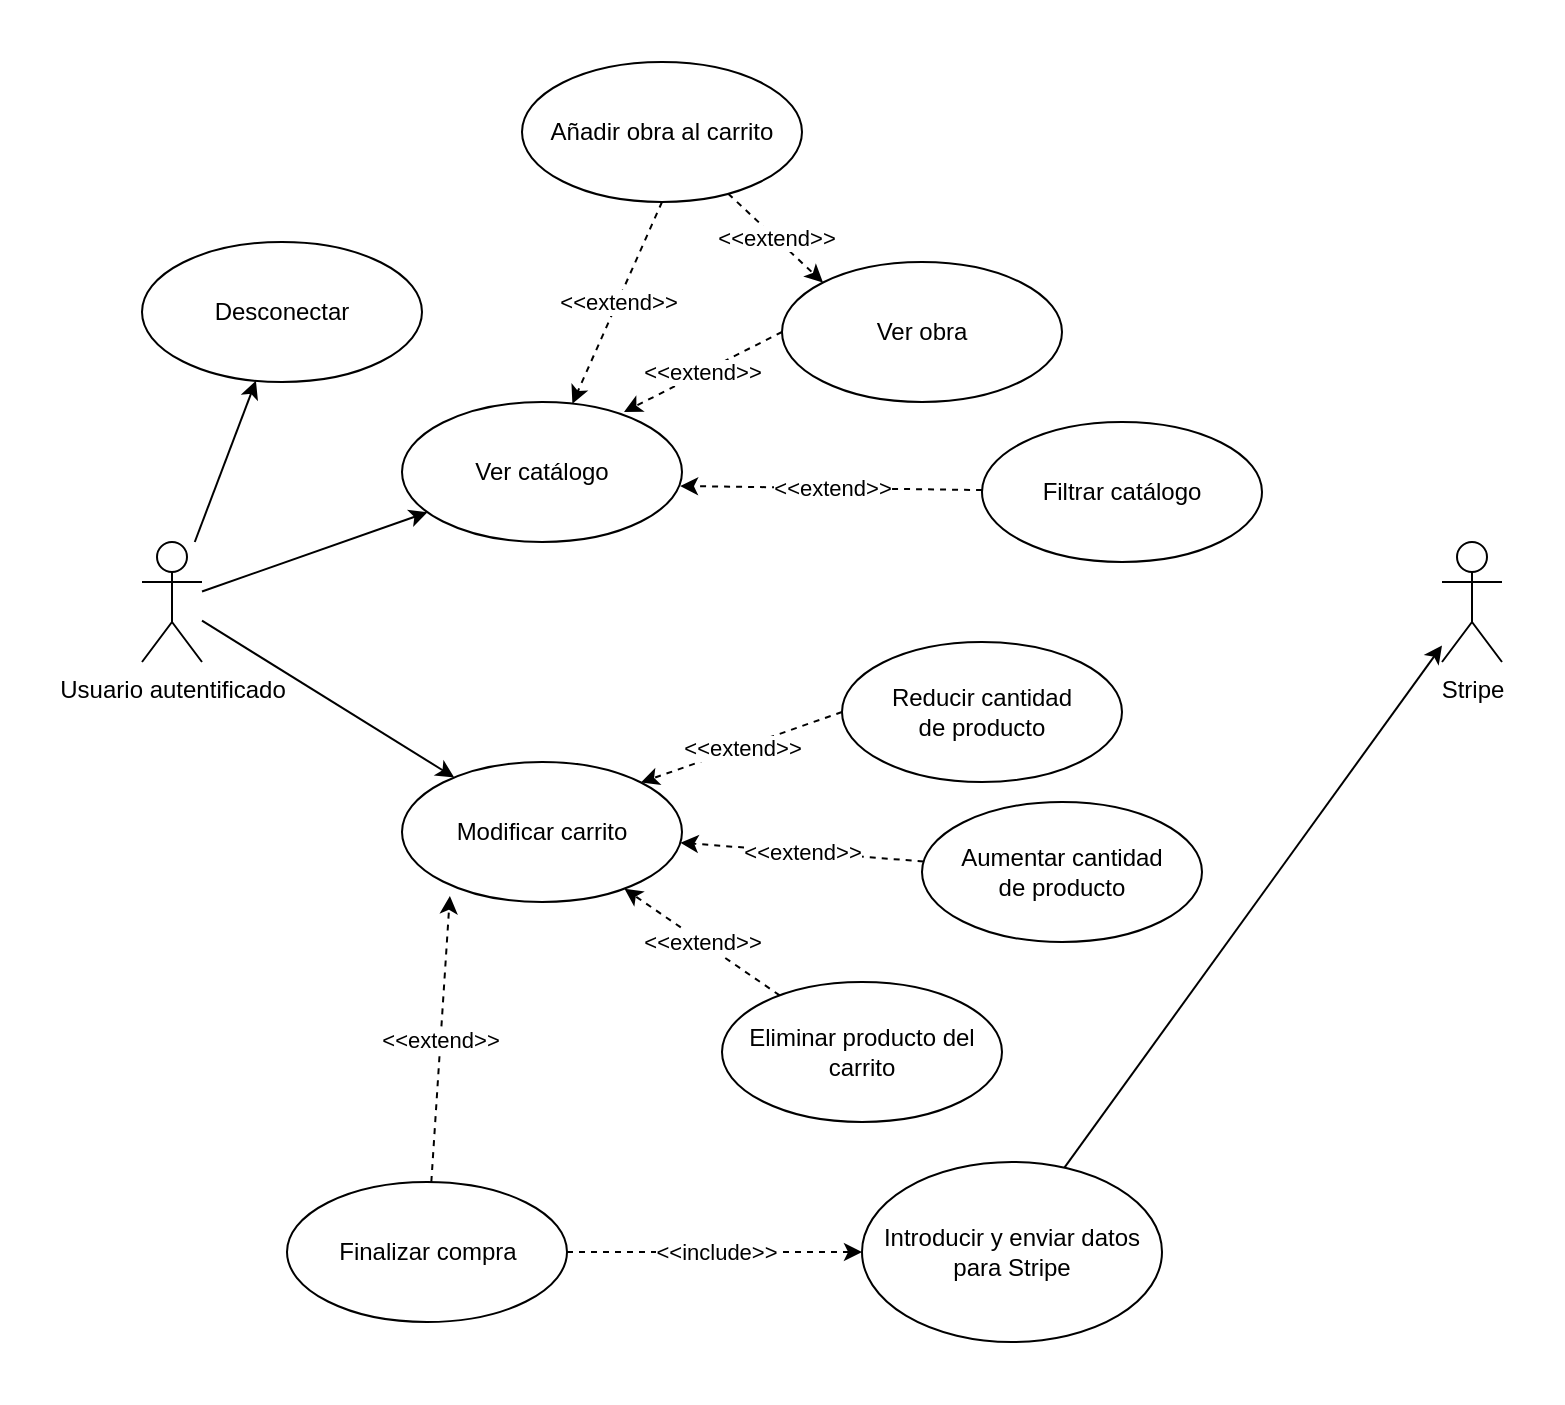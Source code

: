 <mxfile version="16.6.4" type="device"><diagram id="enj2Ki4xxB1s54mM9wfX" name="Page-1"><mxGraphModel dx="2370" dy="1348" grid="1" gridSize="10" guides="1" tooltips="1" connect="1" arrows="1" fold="1" page="0" pageScale="1" pageWidth="827" pageHeight="1169" math="0" shadow="0"><root><mxCell id="0"/><mxCell id="1" parent="0"/><mxCell id="XtkYdXgjwNQGBtmLthZF-17" value="" style="shape=table;startSize=0;container=1;collapsible=0;childLayout=tableLayout;fillColor=none;strokeColor=none;" parent="1" vertex="1"><mxGeometry x="-40" width="780" height="700" as="geometry"/></mxCell><mxCell id="XtkYdXgjwNQGBtmLthZF-18" value="" style="shape=partialRectangle;collapsible=0;dropTarget=0;fillColor=none;top=0;left=0;bottom=0;right=0;points=[[0,0.5],[1,0.5]];portConstraint=eastwest;" parent="XtkYdXgjwNQGBtmLthZF-17" vertex="1"><mxGeometry width="780" height="700" as="geometry"/></mxCell><mxCell id="XtkYdXgjwNQGBtmLthZF-19" value="" style="shape=partialRectangle;html=1;whiteSpace=wrap;connectable=0;overflow=hidden;fillColor=none;top=0;left=0;bottom=0;right=0;pointerEvents=1;" parent="XtkYdXgjwNQGBtmLthZF-18" vertex="1"><mxGeometry width="780" height="700" as="geometry"><mxRectangle width="780" height="700" as="alternateBounds"/></mxGeometry></mxCell><mxCell id="UT5AsWOFuE4O_851xlFp-1" value="Desconectar" style="ellipse;whiteSpace=wrap;html=1;" parent="1" vertex="1"><mxGeometry x="30" y="120" width="140" height="70" as="geometry"/></mxCell><mxCell id="UT5AsWOFuE4O_851xlFp-10" style="rounded=0;orthogonalLoop=1;jettySize=auto;html=1;" parent="1" source="UT5AsWOFuE4O_851xlFp-2" target="UT5AsWOFuE4O_851xlFp-1" edge="1"><mxGeometry relative="1" as="geometry"/></mxCell><mxCell id="UT5AsWOFuE4O_851xlFp-11" style="edgeStyle=none;rounded=0;orthogonalLoop=1;jettySize=auto;html=1;" parent="1" source="UT5AsWOFuE4O_851xlFp-2" target="UT5AsWOFuE4O_851xlFp-4" edge="1"><mxGeometry relative="1" as="geometry"/></mxCell><mxCell id="XtkYdXgjwNQGBtmLthZF-5" style="edgeStyle=none;rounded=0;orthogonalLoop=1;jettySize=auto;html=1;" parent="1" source="UT5AsWOFuE4O_851xlFp-2" target="XtkYdXgjwNQGBtmLthZF-4" edge="1"><mxGeometry relative="1" as="geometry"/></mxCell><mxCell id="UT5AsWOFuE4O_851xlFp-2" value="Usuario autentificado" style="shape=umlActor;verticalLabelPosition=bottom;verticalAlign=top;html=1;" parent="1" vertex="1"><mxGeometry x="30" y="270" width="30" height="60" as="geometry"/></mxCell><mxCell id="UT5AsWOFuE4O_851xlFp-12" value="&amp;lt;&amp;lt;extend&amp;gt;&amp;gt;" style="edgeStyle=none;rounded=0;orthogonalLoop=1;jettySize=auto;html=1;dashed=1;entryX=0.993;entryY=0.6;entryDx=0;entryDy=0;entryPerimeter=0;" parent="1" source="UT5AsWOFuE4O_851xlFp-8" target="UT5AsWOFuE4O_851xlFp-4" edge="1"><mxGeometry relative="1" as="geometry"><mxPoint x="370" y="340" as="targetPoint"/></mxGeometry></mxCell><mxCell id="UT5AsWOFuE4O_851xlFp-18" value="&amp;lt;&amp;lt;extend&amp;gt;&amp;gt;" style="edgeStyle=none;rounded=0;orthogonalLoop=1;jettySize=auto;html=1;dashed=1;exitX=0;exitY=0.5;exitDx=0;exitDy=0;entryX=0.793;entryY=0.071;entryDx=0;entryDy=0;entryPerimeter=0;" parent="1" source="UT5AsWOFuE4O_851xlFp-16" target="UT5AsWOFuE4O_851xlFp-4" edge="1"><mxGeometry relative="1" as="geometry"><mxPoint x="390" y="280" as="targetPoint"/></mxGeometry></mxCell><mxCell id="XtkYdXgjwNQGBtmLthZF-2" value="&amp;lt;&amp;lt;extend&amp;gt;&amp;gt;" style="rounded=0;orthogonalLoop=1;jettySize=auto;html=1;dashed=1;exitX=0.5;exitY=1;exitDx=0;exitDy=0;" parent="1" source="XtkYdXgjwNQGBtmLthZF-1" target="UT5AsWOFuE4O_851xlFp-4" edge="1"><mxGeometry relative="1" as="geometry"><mxPoint x="400" y="170" as="targetPoint"/></mxGeometry></mxCell><mxCell id="UT5AsWOFuE4O_851xlFp-4" value="Ver catálogo" style="ellipse;whiteSpace=wrap;html=1;" parent="1" vertex="1"><mxGeometry x="160" y="200" width="140" height="70" as="geometry"/></mxCell><mxCell id="UT5AsWOFuE4O_851xlFp-8" value="Filtrar catálogo" style="ellipse;whiteSpace=wrap;html=1;" parent="1" vertex="1"><mxGeometry x="450" y="210" width="140" height="70" as="geometry"/></mxCell><mxCell id="UT5AsWOFuE4O_851xlFp-16" value="Ver obra" style="ellipse;whiteSpace=wrap;html=1;" parent="1" vertex="1"><mxGeometry x="350" y="130" width="140" height="70" as="geometry"/></mxCell><mxCell id="XtkYdXgjwNQGBtmLthZF-3" value="&amp;lt;&amp;lt;extend&amp;gt;&amp;gt;" style="edgeStyle=none;rounded=0;orthogonalLoop=1;jettySize=auto;html=1;entryX=0;entryY=0;entryDx=0;entryDy=0;dashed=1;" parent="1" source="XtkYdXgjwNQGBtmLthZF-1" target="UT5AsWOFuE4O_851xlFp-16" edge="1"><mxGeometry relative="1" as="geometry"/></mxCell><mxCell id="XtkYdXgjwNQGBtmLthZF-1" value="Añadir obra al carrito" style="ellipse;whiteSpace=wrap;html=1;" parent="1" vertex="1"><mxGeometry x="220" y="30" width="140" height="70" as="geometry"/></mxCell><mxCell id="XtkYdXgjwNQGBtmLthZF-7" value="&amp;lt;&amp;lt;extend&amp;gt;&amp;gt;" style="edgeStyle=none;rounded=0;orthogonalLoop=1;jettySize=auto;html=1;dashed=1;exitX=0;exitY=0.5;exitDx=0;exitDy=0;entryX=1;entryY=0;entryDx=0;entryDy=0;" parent="1" source="XtkYdXgjwNQGBtmLthZF-6" target="XtkYdXgjwNQGBtmLthZF-4" edge="1"><mxGeometry relative="1" as="geometry"><mxPoint x="340" y="410" as="targetPoint"/></mxGeometry></mxCell><mxCell id="XtkYdXgjwNQGBtmLthZF-4" value="Modificar carrito" style="ellipse;whiteSpace=wrap;html=1;" parent="1" vertex="1"><mxGeometry x="160" y="380" width="140" height="70" as="geometry"/></mxCell><mxCell id="XtkYdXgjwNQGBtmLthZF-6" value="Reducir cantidad&lt;br&gt;de producto" style="ellipse;whiteSpace=wrap;html=1;" parent="1" vertex="1"><mxGeometry x="380" y="320" width="140" height="70" as="geometry"/></mxCell><mxCell id="XtkYdXgjwNQGBtmLthZF-9" value="&amp;lt;&amp;lt;extend&amp;gt;&amp;gt;" style="edgeStyle=none;rounded=0;orthogonalLoop=1;jettySize=auto;html=1;dashed=1;" parent="1" source="XtkYdXgjwNQGBtmLthZF-8" target="XtkYdXgjwNQGBtmLthZF-4" edge="1"><mxGeometry relative="1" as="geometry"/></mxCell><mxCell id="XtkYdXgjwNQGBtmLthZF-8" value="Aumentar cantidad&lt;br&gt;de producto" style="ellipse;whiteSpace=wrap;html=1;" parent="1" vertex="1"><mxGeometry x="420" y="400" width="140" height="70" as="geometry"/></mxCell><mxCell id="XtkYdXgjwNQGBtmLthZF-11" value="&amp;lt;&amp;lt;extend&amp;gt;&amp;gt;" style="edgeStyle=none;rounded=0;orthogonalLoop=1;jettySize=auto;html=1;dashed=1;" parent="1" source="XtkYdXgjwNQGBtmLthZF-10" target="XtkYdXgjwNQGBtmLthZF-4" edge="1"><mxGeometry relative="1" as="geometry"/></mxCell><mxCell id="XtkYdXgjwNQGBtmLthZF-10" value="Eliminar producto del carrito" style="ellipse;whiteSpace=wrap;html=1;" parent="1" vertex="1"><mxGeometry x="320" y="490" width="140" height="70" as="geometry"/></mxCell><mxCell id="XtkYdXgjwNQGBtmLthZF-13" value="&amp;lt;&amp;lt;extend&amp;gt;&amp;gt;" style="edgeStyle=none;rounded=0;orthogonalLoop=1;jettySize=auto;html=1;entryX=0.171;entryY=0.957;entryDx=0;entryDy=0;entryPerimeter=0;dashed=1;" parent="1" source="XtkYdXgjwNQGBtmLthZF-12" target="XtkYdXgjwNQGBtmLthZF-4" edge="1"><mxGeometry relative="1" as="geometry"/></mxCell><mxCell id="XtkYdXgjwNQGBtmLthZF-15" value="&amp;lt;&amp;lt;include&amp;gt;&amp;gt;" style="edgeStyle=none;rounded=0;orthogonalLoop=1;jettySize=auto;html=1;entryX=0;entryY=0.5;entryDx=0;entryDy=0;dashed=1;" parent="1" source="XtkYdXgjwNQGBtmLthZF-12" target="XtkYdXgjwNQGBtmLthZF-14" edge="1"><mxGeometry relative="1" as="geometry"><mxPoint x="170" y="590" as="targetPoint"/></mxGeometry></mxCell><mxCell id="XtkYdXgjwNQGBtmLthZF-12" value="Finalizar compra" style="ellipse;whiteSpace=wrap;html=1;" parent="1" vertex="1"><mxGeometry x="102.5" y="590" width="140" height="70" as="geometry"/></mxCell><mxCell id="I4S8KtWoAY2QGvWJg-T_-2" style="rounded=0;orthogonalLoop=1;jettySize=auto;html=1;" parent="1" edge="1"><mxGeometry relative="1" as="geometry"><mxPoint x="483.806" y="593.086" as="sourcePoint"/><mxPoint x="680" y="321.745" as="targetPoint"/></mxGeometry></mxCell><mxCell id="XtkYdXgjwNQGBtmLthZF-14" value="Introducir y enviar datos para Stripe" style="ellipse;whiteSpace=wrap;html=1;" parent="1" vertex="1"><mxGeometry x="390" y="580" width="150" height="90" as="geometry"/></mxCell><mxCell id="I4S8KtWoAY2QGvWJg-T_-1" value="Stripe" style="shape=umlActor;verticalLabelPosition=bottom;verticalAlign=top;html=1;outlineConnect=0;" parent="1" vertex="1"><mxGeometry x="680" y="270" width="30" height="60" as="geometry"/></mxCell></root></mxGraphModel></diagram></mxfile>